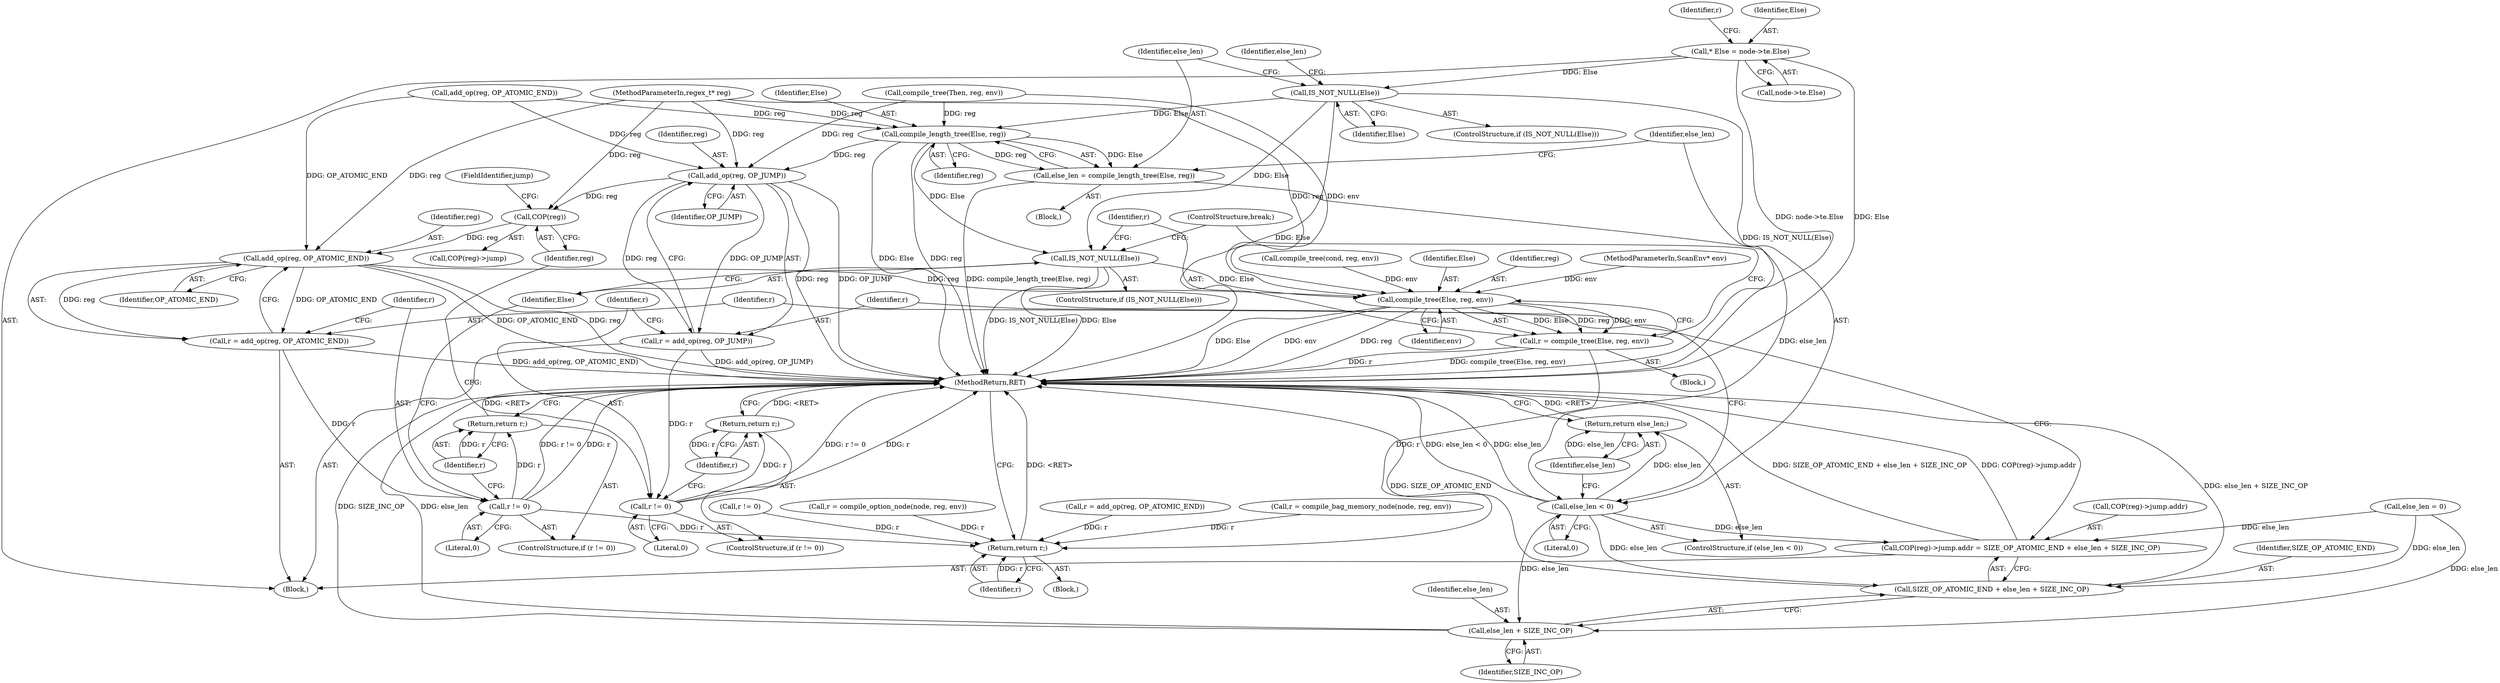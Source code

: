 digraph "0_oniguruma_c509265c5f6ae7264f7b8a8aae1cfa5fc59d108c@pointer" {
"1000296" [label="(Call,* Else = node->te.Else)"];
"1000414" [label="(Call,IS_NOT_NULL(Else))"];
"1000419" [label="(Call,compile_length_tree(Else, reg))"];
"1000417" [label="(Call,else_len = compile_length_tree(Else, reg))"];
"1000423" [label="(Call,else_len < 0)"];
"1000426" [label="(Return,return else_len;)"];
"1000443" [label="(Call,COP(reg)->jump.addr = SIZE_OP_ATOMIC_END + else_len + SIZE_INC_OP)"];
"1000450" [label="(Call,SIZE_OP_ATOMIC_END + else_len + SIZE_INC_OP)"];
"1000452" [label="(Call,else_len + SIZE_INC_OP)"];
"1000434" [label="(Call,add_op(reg, OP_JUMP))"];
"1000432" [label="(Call,r = add_op(reg, OP_JUMP))"];
"1000438" [label="(Call,r != 0)"];
"1000441" [label="(Return,return r;)"];
"1000446" [label="(Call,COP(reg))"];
"1000457" [label="(Call,add_op(reg, OP_ATOMIC_END))"];
"1000455" [label="(Call,r = add_op(reg, OP_ATOMIC_END))"];
"1000461" [label="(Call,r != 0)"];
"1000464" [label="(Return,return r;)"];
"1000477" [label="(Return,return r;)"];
"1000472" [label="(Call,compile_tree(Else, reg, env))"];
"1000470" [label="(Call,r = compile_tree(Else, reg, env))"];
"1000467" [label="(Call,IS_NOT_NULL(Else))"];
"1000434" [label="(Call,add_op(reg, OP_JUMP))"];
"1000474" [label="(Identifier,reg)"];
"1000442" [label="(Identifier,r)"];
"1000414" [label="(Call,IS_NOT_NULL(Else))"];
"1000465" [label="(Identifier,r)"];
"1000418" [label="(Identifier,else_len)"];
"1000424" [label="(Identifier,else_len)"];
"1000419" [label="(Call,compile_length_tree(Else, reg))"];
"1000456" [label="(Identifier,r)"];
"1000464" [label="(Return,return r;)"];
"1000113" [label="(Call,r = compile_bag_memory_node(node, reg, env))"];
"1000466" [label="(ControlStructure,if (IS_NOT_NULL(Else)))"];
"1000416" [label="(Block,)"];
"1000435" [label="(Identifier,reg)"];
"1000277" [label="(Block,)"];
"1000422" [label="(ControlStructure,if (else_len < 0))"];
"1000468" [label="(Identifier,Else)"];
"1000425" [label="(Literal,0)"];
"1000440" [label="(Literal,0)"];
"1000426" [label="(Return,return else_len;)"];
"1000458" [label="(Identifier,reg)"];
"1000388" [label="(Call,add_op(reg, OP_ATOMIC_END))"];
"1000441" [label="(Return,return r;)"];
"1000477" [label="(Return,return r;)"];
"1000427" [label="(Identifier,else_len)"];
"1000417" [label="(Call,else_len = compile_length_tree(Else, reg))"];
"1000471" [label="(Identifier,r)"];
"1000437" [label="(ControlStructure,if (r != 0))"];
"1000448" [label="(FieldIdentifier,jump)"];
"1000433" [label="(Identifier,r)"];
"1000447" [label="(Identifier,reg)"];
"1000472" [label="(Call,compile_tree(Else, reg, env))"];
"1000436" [label="(Identifier,OP_JUMP)"];
"1000222" [label="(Call,r != 0)"];
"1000452" [label="(Call,else_len + SIZE_INC_OP)"];
"1000478" [label="(Identifier,r)"];
"1000429" [label="(Call,else_len = 0)"];
"1000415" [label="(Identifier,Else)"];
"1000454" [label="(Identifier,SIZE_INC_OP)"];
"1000438" [label="(Call,r != 0)"];
"1000102" [label="(MethodParameterIn,regex_t* reg)"];
"1000104" [label="(Block,)"];
"1000476" [label="(ControlStructure,break;)"];
"1000413" [label="(ControlStructure,if (IS_NOT_NULL(Else)))"];
"1000421" [label="(Identifier,reg)"];
"1000446" [label="(Call,COP(reg))"];
"1000432" [label="(Call,r = add_op(reg, OP_JUMP))"];
"1000459" [label="(Identifier,OP_ATOMIC_END)"];
"1000453" [label="(Identifier,else_len)"];
"1000121" [label="(Call,r = compile_option_node(node, reg, env))"];
"1000444" [label="(Call,COP(reg)->jump.addr)"];
"1000403" [label="(Call,compile_tree(Then, reg, env))"];
"1000420" [label="(Identifier,Else)"];
"1000469" [label="(Block,)"];
"1000455" [label="(Call,r = add_op(reg, OP_ATOMIC_END))"];
"1000462" [label="(Identifier,r)"];
"1000443" [label="(Call,COP(reg)->jump.addr = SIZE_OP_ATOMIC_END + else_len + SIZE_INC_OP)"];
"1000450" [label="(Call,SIZE_OP_ATOMIC_END + else_len + SIZE_INC_OP)"];
"1000445" [label="(Call,COP(reg)->jump)"];
"1000460" [label="(ControlStructure,if (r != 0))"];
"1000304" [label="(Identifier,r)"];
"1000475" [label="(Identifier,env)"];
"1000103" [label="(MethodParameterIn,ScanEnv* env)"];
"1000451" [label="(Identifier,SIZE_OP_ATOMIC_END)"];
"1000297" [label="(Identifier,Else)"];
"1000470" [label="(Call,r = compile_tree(Else, reg, env))"];
"1000376" [label="(Call,compile_tree(cond, reg, env))"];
"1000423" [label="(Call,else_len < 0)"];
"1000298" [label="(Call,node->te.Else)"];
"1000479" [label="(MethodReturn,RET)"];
"1000457" [label="(Call,add_op(reg, OP_ATOMIC_END))"];
"1000439" [label="(Identifier,r)"];
"1000270" [label="(Call,r = add_op(reg, OP_ATOMIC_END))"];
"1000473" [label="(Identifier,Else)"];
"1000461" [label="(Call,r != 0)"];
"1000467" [label="(Call,IS_NOT_NULL(Else))"];
"1000296" [label="(Call,* Else = node->te.Else)"];
"1000463" [label="(Literal,0)"];
"1000430" [label="(Identifier,else_len)"];
"1000296" -> "1000277"  [label="AST: "];
"1000296" -> "1000298"  [label="CFG: "];
"1000297" -> "1000296"  [label="AST: "];
"1000298" -> "1000296"  [label="AST: "];
"1000304" -> "1000296"  [label="CFG: "];
"1000296" -> "1000479"  [label="DDG: node->te.Else"];
"1000296" -> "1000479"  [label="DDG: Else"];
"1000296" -> "1000414"  [label="DDG: Else"];
"1000414" -> "1000413"  [label="AST: "];
"1000414" -> "1000415"  [label="CFG: "];
"1000415" -> "1000414"  [label="AST: "];
"1000418" -> "1000414"  [label="CFG: "];
"1000430" -> "1000414"  [label="CFG: "];
"1000414" -> "1000479"  [label="DDG: IS_NOT_NULL(Else)"];
"1000414" -> "1000479"  [label="DDG: Else"];
"1000414" -> "1000419"  [label="DDG: Else"];
"1000414" -> "1000467"  [label="DDG: Else"];
"1000419" -> "1000417"  [label="AST: "];
"1000419" -> "1000421"  [label="CFG: "];
"1000420" -> "1000419"  [label="AST: "];
"1000421" -> "1000419"  [label="AST: "];
"1000417" -> "1000419"  [label="CFG: "];
"1000419" -> "1000479"  [label="DDG: Else"];
"1000419" -> "1000479"  [label="DDG: reg"];
"1000419" -> "1000417"  [label="DDG: Else"];
"1000419" -> "1000417"  [label="DDG: reg"];
"1000403" -> "1000419"  [label="DDG: reg"];
"1000388" -> "1000419"  [label="DDG: reg"];
"1000102" -> "1000419"  [label="DDG: reg"];
"1000419" -> "1000434"  [label="DDG: reg"];
"1000419" -> "1000467"  [label="DDG: Else"];
"1000417" -> "1000416"  [label="AST: "];
"1000418" -> "1000417"  [label="AST: "];
"1000424" -> "1000417"  [label="CFG: "];
"1000417" -> "1000479"  [label="DDG: compile_length_tree(Else, reg)"];
"1000417" -> "1000423"  [label="DDG: else_len"];
"1000423" -> "1000422"  [label="AST: "];
"1000423" -> "1000425"  [label="CFG: "];
"1000424" -> "1000423"  [label="AST: "];
"1000425" -> "1000423"  [label="AST: "];
"1000427" -> "1000423"  [label="CFG: "];
"1000433" -> "1000423"  [label="CFG: "];
"1000423" -> "1000479"  [label="DDG: else_len < 0"];
"1000423" -> "1000479"  [label="DDG: else_len"];
"1000423" -> "1000426"  [label="DDG: else_len"];
"1000423" -> "1000443"  [label="DDG: else_len"];
"1000423" -> "1000450"  [label="DDG: else_len"];
"1000423" -> "1000452"  [label="DDG: else_len"];
"1000426" -> "1000422"  [label="AST: "];
"1000426" -> "1000427"  [label="CFG: "];
"1000427" -> "1000426"  [label="AST: "];
"1000479" -> "1000426"  [label="CFG: "];
"1000426" -> "1000479"  [label="DDG: <RET>"];
"1000427" -> "1000426"  [label="DDG: else_len"];
"1000443" -> "1000277"  [label="AST: "];
"1000443" -> "1000450"  [label="CFG: "];
"1000444" -> "1000443"  [label="AST: "];
"1000450" -> "1000443"  [label="AST: "];
"1000456" -> "1000443"  [label="CFG: "];
"1000443" -> "1000479"  [label="DDG: SIZE_OP_ATOMIC_END + else_len + SIZE_INC_OP"];
"1000443" -> "1000479"  [label="DDG: COP(reg)->jump.addr"];
"1000429" -> "1000443"  [label="DDG: else_len"];
"1000450" -> "1000452"  [label="CFG: "];
"1000451" -> "1000450"  [label="AST: "];
"1000452" -> "1000450"  [label="AST: "];
"1000450" -> "1000479"  [label="DDG: else_len + SIZE_INC_OP"];
"1000450" -> "1000479"  [label="DDG: SIZE_OP_ATOMIC_END"];
"1000429" -> "1000450"  [label="DDG: else_len"];
"1000452" -> "1000454"  [label="CFG: "];
"1000453" -> "1000452"  [label="AST: "];
"1000454" -> "1000452"  [label="AST: "];
"1000452" -> "1000479"  [label="DDG: else_len"];
"1000452" -> "1000479"  [label="DDG: SIZE_INC_OP"];
"1000429" -> "1000452"  [label="DDG: else_len"];
"1000434" -> "1000432"  [label="AST: "];
"1000434" -> "1000436"  [label="CFG: "];
"1000435" -> "1000434"  [label="AST: "];
"1000436" -> "1000434"  [label="AST: "];
"1000432" -> "1000434"  [label="CFG: "];
"1000434" -> "1000479"  [label="DDG: OP_JUMP"];
"1000434" -> "1000479"  [label="DDG: reg"];
"1000434" -> "1000432"  [label="DDG: reg"];
"1000434" -> "1000432"  [label="DDG: OP_JUMP"];
"1000403" -> "1000434"  [label="DDG: reg"];
"1000388" -> "1000434"  [label="DDG: reg"];
"1000102" -> "1000434"  [label="DDG: reg"];
"1000434" -> "1000446"  [label="DDG: reg"];
"1000432" -> "1000277"  [label="AST: "];
"1000433" -> "1000432"  [label="AST: "];
"1000439" -> "1000432"  [label="CFG: "];
"1000432" -> "1000479"  [label="DDG: add_op(reg, OP_JUMP)"];
"1000432" -> "1000438"  [label="DDG: r"];
"1000438" -> "1000437"  [label="AST: "];
"1000438" -> "1000440"  [label="CFG: "];
"1000439" -> "1000438"  [label="AST: "];
"1000440" -> "1000438"  [label="AST: "];
"1000442" -> "1000438"  [label="CFG: "];
"1000447" -> "1000438"  [label="CFG: "];
"1000438" -> "1000479"  [label="DDG: r != 0"];
"1000438" -> "1000479"  [label="DDG: r"];
"1000438" -> "1000441"  [label="DDG: r"];
"1000441" -> "1000437"  [label="AST: "];
"1000441" -> "1000442"  [label="CFG: "];
"1000442" -> "1000441"  [label="AST: "];
"1000479" -> "1000441"  [label="CFG: "];
"1000441" -> "1000479"  [label="DDG: <RET>"];
"1000442" -> "1000441"  [label="DDG: r"];
"1000446" -> "1000445"  [label="AST: "];
"1000446" -> "1000447"  [label="CFG: "];
"1000447" -> "1000446"  [label="AST: "];
"1000448" -> "1000446"  [label="CFG: "];
"1000102" -> "1000446"  [label="DDG: reg"];
"1000446" -> "1000457"  [label="DDG: reg"];
"1000457" -> "1000455"  [label="AST: "];
"1000457" -> "1000459"  [label="CFG: "];
"1000458" -> "1000457"  [label="AST: "];
"1000459" -> "1000457"  [label="AST: "];
"1000455" -> "1000457"  [label="CFG: "];
"1000457" -> "1000479"  [label="DDG: OP_ATOMIC_END"];
"1000457" -> "1000479"  [label="DDG: reg"];
"1000457" -> "1000455"  [label="DDG: reg"];
"1000457" -> "1000455"  [label="DDG: OP_ATOMIC_END"];
"1000102" -> "1000457"  [label="DDG: reg"];
"1000388" -> "1000457"  [label="DDG: OP_ATOMIC_END"];
"1000457" -> "1000472"  [label="DDG: reg"];
"1000455" -> "1000277"  [label="AST: "];
"1000456" -> "1000455"  [label="AST: "];
"1000462" -> "1000455"  [label="CFG: "];
"1000455" -> "1000479"  [label="DDG: add_op(reg, OP_ATOMIC_END)"];
"1000455" -> "1000461"  [label="DDG: r"];
"1000461" -> "1000460"  [label="AST: "];
"1000461" -> "1000463"  [label="CFG: "];
"1000462" -> "1000461"  [label="AST: "];
"1000463" -> "1000461"  [label="AST: "];
"1000465" -> "1000461"  [label="CFG: "];
"1000468" -> "1000461"  [label="CFG: "];
"1000461" -> "1000479"  [label="DDG: r != 0"];
"1000461" -> "1000479"  [label="DDG: r"];
"1000461" -> "1000464"  [label="DDG: r"];
"1000461" -> "1000477"  [label="DDG: r"];
"1000464" -> "1000460"  [label="AST: "];
"1000464" -> "1000465"  [label="CFG: "];
"1000465" -> "1000464"  [label="AST: "];
"1000479" -> "1000464"  [label="CFG: "];
"1000464" -> "1000479"  [label="DDG: <RET>"];
"1000465" -> "1000464"  [label="DDG: r"];
"1000477" -> "1000104"  [label="AST: "];
"1000477" -> "1000478"  [label="CFG: "];
"1000478" -> "1000477"  [label="AST: "];
"1000479" -> "1000477"  [label="CFG: "];
"1000477" -> "1000479"  [label="DDG: <RET>"];
"1000478" -> "1000477"  [label="DDG: r"];
"1000222" -> "1000477"  [label="DDG: r"];
"1000113" -> "1000477"  [label="DDG: r"];
"1000470" -> "1000477"  [label="DDG: r"];
"1000270" -> "1000477"  [label="DDG: r"];
"1000121" -> "1000477"  [label="DDG: r"];
"1000472" -> "1000470"  [label="AST: "];
"1000472" -> "1000475"  [label="CFG: "];
"1000473" -> "1000472"  [label="AST: "];
"1000474" -> "1000472"  [label="AST: "];
"1000475" -> "1000472"  [label="AST: "];
"1000470" -> "1000472"  [label="CFG: "];
"1000472" -> "1000479"  [label="DDG: reg"];
"1000472" -> "1000479"  [label="DDG: env"];
"1000472" -> "1000479"  [label="DDG: Else"];
"1000472" -> "1000470"  [label="DDG: Else"];
"1000472" -> "1000470"  [label="DDG: reg"];
"1000472" -> "1000470"  [label="DDG: env"];
"1000467" -> "1000472"  [label="DDG: Else"];
"1000102" -> "1000472"  [label="DDG: reg"];
"1000376" -> "1000472"  [label="DDG: env"];
"1000403" -> "1000472"  [label="DDG: env"];
"1000103" -> "1000472"  [label="DDG: env"];
"1000470" -> "1000469"  [label="AST: "];
"1000471" -> "1000470"  [label="AST: "];
"1000476" -> "1000470"  [label="CFG: "];
"1000470" -> "1000479"  [label="DDG: compile_tree(Else, reg, env)"];
"1000470" -> "1000479"  [label="DDG: r"];
"1000467" -> "1000466"  [label="AST: "];
"1000467" -> "1000468"  [label="CFG: "];
"1000468" -> "1000467"  [label="AST: "];
"1000471" -> "1000467"  [label="CFG: "];
"1000476" -> "1000467"  [label="CFG: "];
"1000467" -> "1000479"  [label="DDG: Else"];
"1000467" -> "1000479"  [label="DDG: IS_NOT_NULL(Else)"];
}
